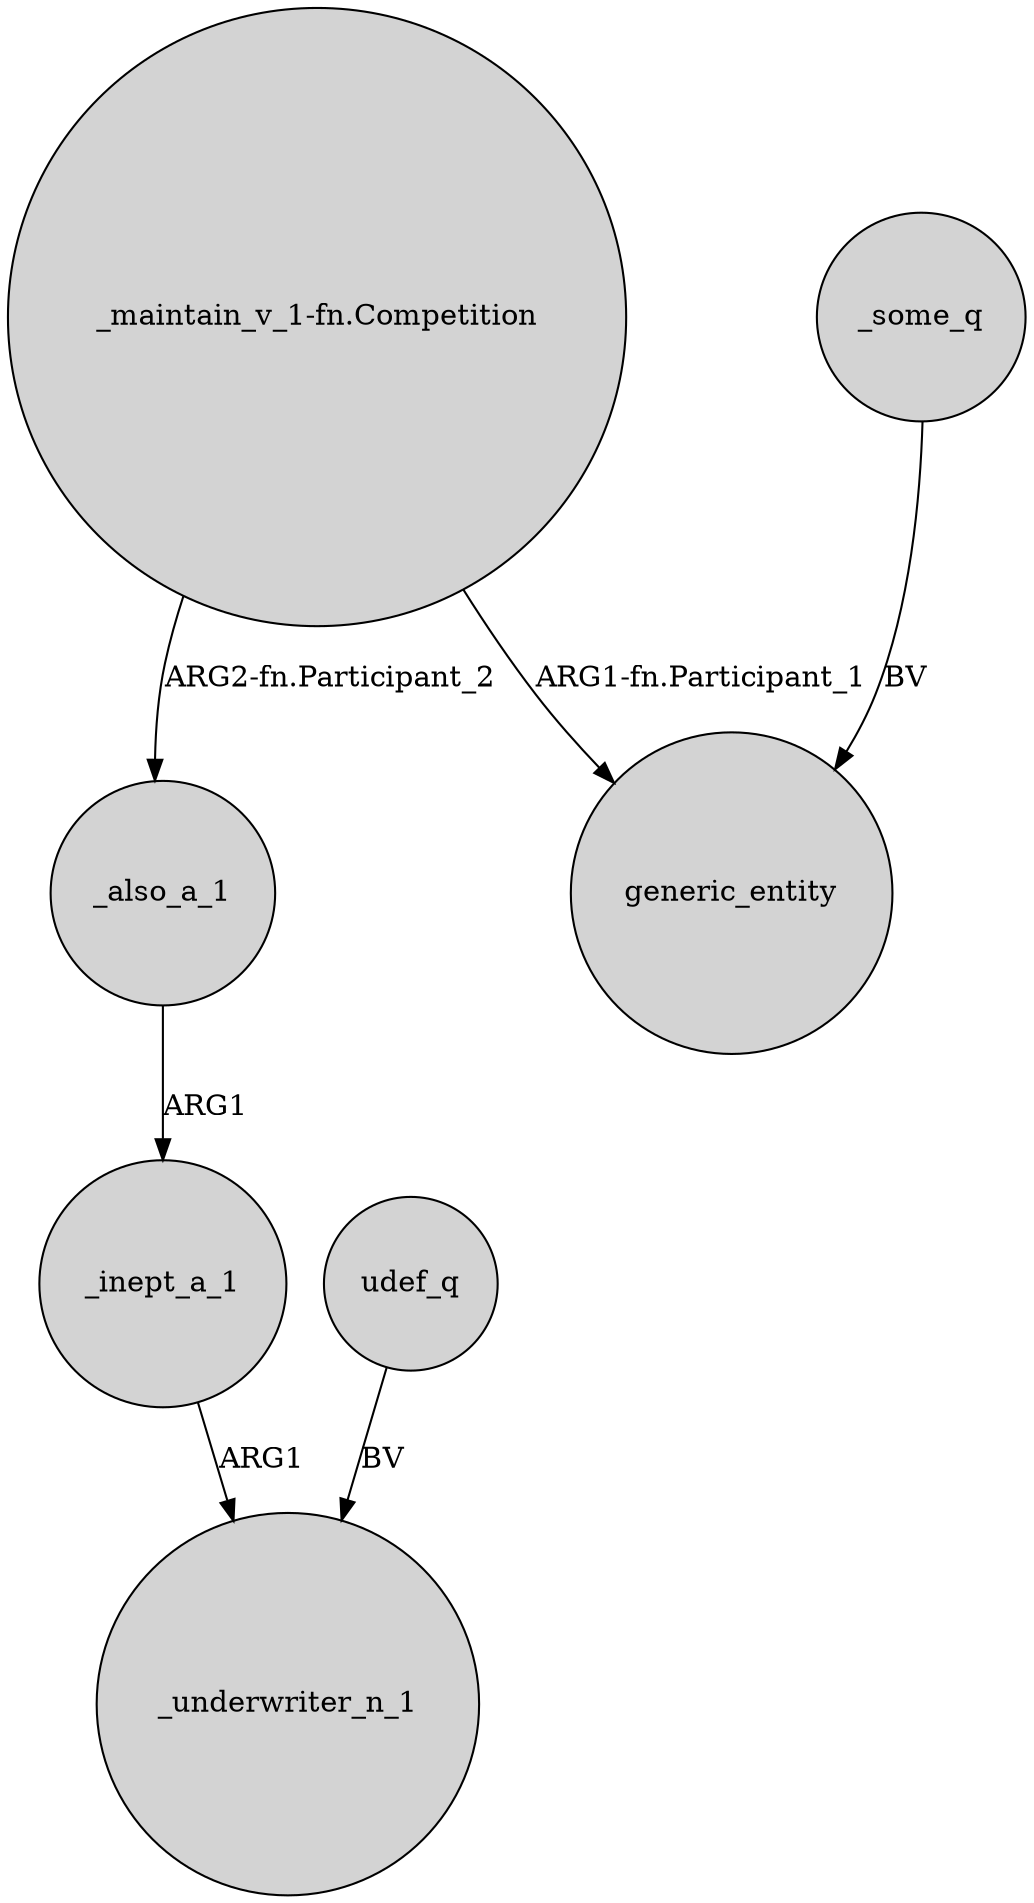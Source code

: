 digraph {
	node [shape=circle style=filled]
	"_maintain_v_1-fn.Competition" -> _also_a_1 [label="ARG2-fn.Participant_2"]
	_also_a_1 -> _inept_a_1 [label=ARG1]
	"_maintain_v_1-fn.Competition" -> generic_entity [label="ARG1-fn.Participant_1"]
	_some_q -> generic_entity [label=BV]
	_inept_a_1 -> _underwriter_n_1 [label=ARG1]
	udef_q -> _underwriter_n_1 [label=BV]
}
